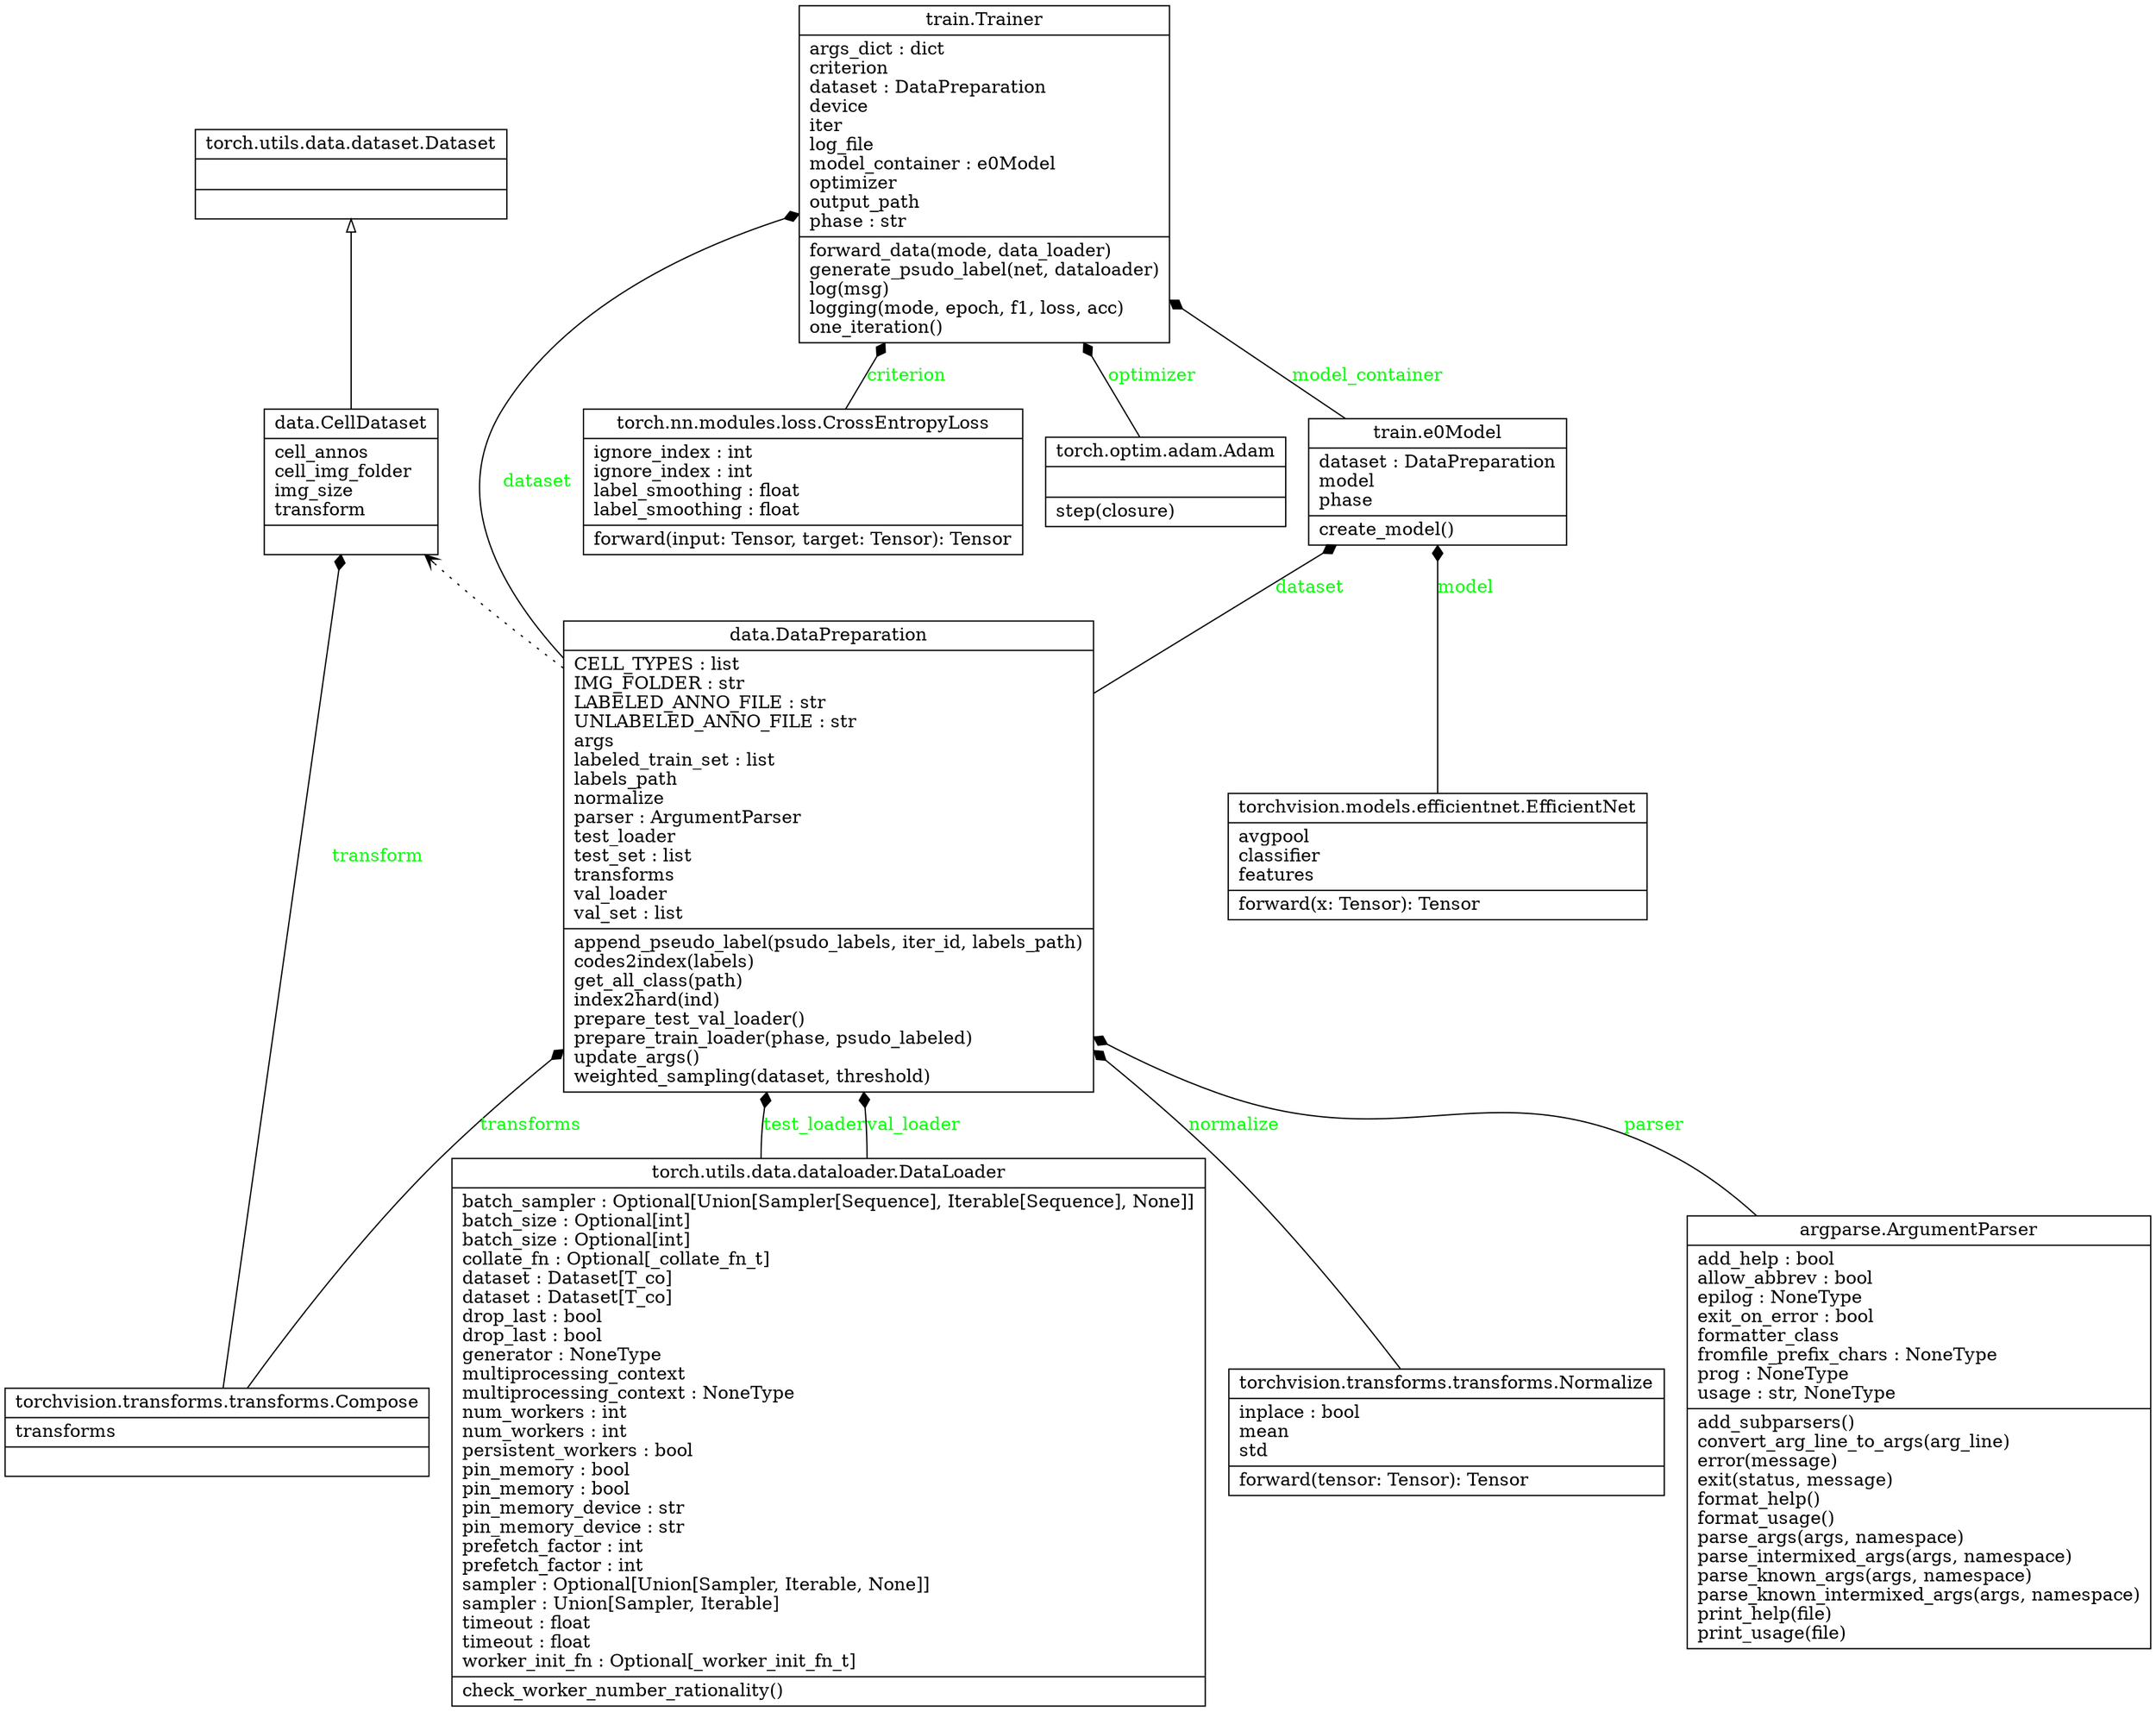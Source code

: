 digraph "classes" {
charset="utf-8"
rankdir=BT
"2" [label="{argparse.ArgumentParser|add_help : bool\lallow_abbrev : bool\lepilog : NoneType\lexit_on_error : bool\lformatter_class\lfromfile_prefix_chars : NoneType\lprog : NoneType\lusage : str, NoneType\l|add_subparsers()\lconvert_arg_line_to_args(arg_line)\lerror(message)\lexit(status, message)\lformat_help()\lformat_usage()\lparse_args(args, namespace)\lparse_intermixed_args(args, namespace)\lparse_known_args(args, namespace)\lparse_known_intermixed_args(args, namespace)\lprint_help(file)\lprint_usage(file)\l}", shape="record"];
"9" [label="{data.CellDataset|cell_annos\lcell_img_folder\limg_size\ltransform\l|}", shape="record"];
"10" [label="{data.DataPreparation|CELL_TYPES : list\lIMG_FOLDER : str\lLABELED_ANNO_FILE : str\lUNLABELED_ANNO_FILE : str\largs\llabeled_train_set : list\llabels_path\lnormalize\lparser : ArgumentParser\ltest_loader\ltest_set : list\ltransforms\lval_loader\lval_set : list\l|append_pseudo_label(psudo_labels, iter_id, labels_path)\lcodes2index(labels)\lget_all_class(path)\lindex2hard(ind)\lprepare_test_val_loader()\lprepare_train_loader(phase, psudo_labeled)\lupdate_args()\lweighted_sampling(dataset, threshold)\l}", shape="record"];
"30" [label="{torch.nn.modules.loss.CrossEntropyLoss|ignore_index : int\lignore_index : int\llabel_smoothing : float\llabel_smoothing : float\l|forward(input: Tensor, target: Tensor): Tensor\l}", shape="record"];
"36" [label="{torch.optim.adam.Adam|\l|step(closure)\l}", shape="record"];
"41" [label="{torch.utils.data.dataloader.DataLoader|batch_sampler : Optional[Union[Sampler[Sequence], Iterable[Sequence], None]]\lbatch_size : Optional[int]\lbatch_size : Optional[int]\lcollate_fn : Optional[_collate_fn_t]\ldataset : Dataset[T_co]\ldataset : Dataset[T_co]\ldrop_last : bool\ldrop_last : bool\lgenerator : NoneType\lmultiprocessing_context\lmultiprocessing_context : NoneType\lnum_workers : int\lnum_workers : int\lpersistent_workers : bool\lpin_memory : bool\lpin_memory : bool\lpin_memory_device : str\lpin_memory_device : str\lprefetch_factor : int\lprefetch_factor : int\lsampler : Optional[Union[Sampler, Iterable, None]]\lsampler : Union[Sampler, Iterable]\ltimeout : float\ltimeout : float\lworker_init_fn : Optional[_worker_init_fn_t]\l|check_worker_number_rationality()\l}", shape="record"];
"50" [label="{torch.utils.data.dataset.Dataset|\l|}", shape="record"];
"52" [label="{torchvision.models.efficientnet.EfficientNet|avgpool\lclassifier\lfeatures\l|forward(x: Tensor): Tensor\l}", shape="record"];
"53" [label="{torchvision.transforms.transforms.Compose|transforms\l|}", shape="record"];
"54" [label="{torchvision.transforms.transforms.Normalize|inplace : bool\lmean\lstd\l|forward(tensor: Tensor): Tensor\l}", shape="record"];
"55" [label="{train.Trainer|args_dict : dict\lcriterion\ldataset : DataPreparation\ldevice\liter\llog_file\lmodel_container : e0Model\loptimizer\loutput_path\lphase : str\l|forward_data(mode, data_loader)\lgenerate_psudo_label(net, dataloader)\llog(msg)\llogging(mode, epoch, f1, loss, acc)\lone_iteration()\l}", shape="record"];
"56" [label="{train.e0Model|dataset : DataPreparation\lmodel\lphase\l|create_model()\l}", shape="record"];

"2" -> "10" [arrowhead="diamond", arrowtail="none", fontcolor="green", label="parser", style="solid"];
"9" -> "50" [arrowhead="empty", arrowtail="none"];
"10" -> "9" [arrowhead="open", arrowtail="none", style="dotted" ];
"10" -> "55" [arrowhead="diamond", arrowtail="none", fontcolor="green", label="dataset", style="solid"];
"10" -> "56" [arrowhead="diamond", arrowtail="none", fontcolor="green", label="dataset", style="solid"];
"30" -> "55" [arrowhead="diamond", arrowtail="none", fontcolor="green", label="criterion", style="solid"];
"36" -> "55" [arrowhead="diamond", arrowtail="none", fontcolor="green", label="optimizer", style="solid"];
"41" -> "10" [arrowhead="diamond", arrowtail="none", fontcolor="green", label="test_loader", style="solid"];
"41" -> "10" [arrowhead="diamond", arrowtail="none", fontcolor="green", label="val_loader", style="solid"];
"52" -> "56" [arrowhead="diamond", arrowtail="none", fontcolor="green", label="model", style="solid"];
"53" -> "10" [arrowhead="diamond", arrowtail="none", fontcolor="green", label="transforms", style="solid"];
"53" -> "9"  [arrowhead="diamond", arrowtail="none", fontcolor="green", label="transform", style="solid"]
"54" -> "10" [arrowhead="diamond", arrowtail="none", fontcolor="green", label="normalize", style="solid"];
"56" -> "55" [arrowhead="diamond", arrowtail="none", fontcolor="green", label="model_container", style="solid"];
}
